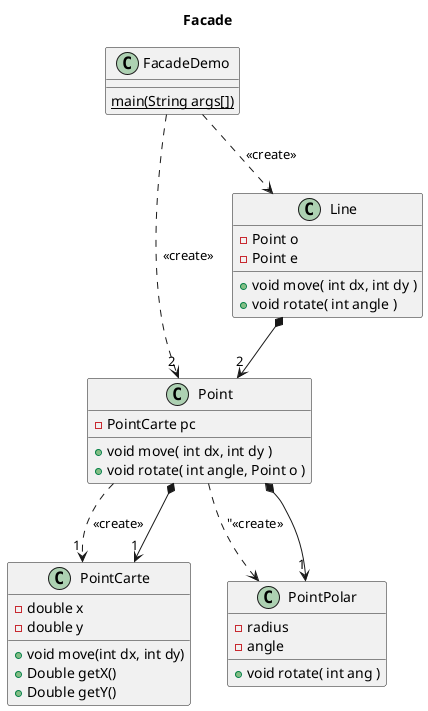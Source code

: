 @startuml

title  Facade
class PointCarte {
    -double x
    -double y
    +void move(int dx, int dy)
    +Double getX()
    +Double getY()
}

class Point {
    +void move( int dx, int dy )
    +void rotate( int angle, Point o )
    -PointCarte pc
}

class Line {
    +void move( int dx, int dy )
    +void rotate( int angle )
    -Point o
    -Point e
}

class PointPolar {
    +void rotate( int ang )
    -radius
    -angle
}

class FacadeDemo{
    {static}main(String args[])
}

FacadeDemo ..> Line: "<<create>>"
FacadeDemo ..> "2" Point: "<<create>>"
Point ..> PointPolar: ""<<create>>"
Point ..> "1" PointCarte: "<<create>>"

Point *--> "1" PointPolar
Line *--> "2" Point
Point *--> "1" PointCarte
@enduml
